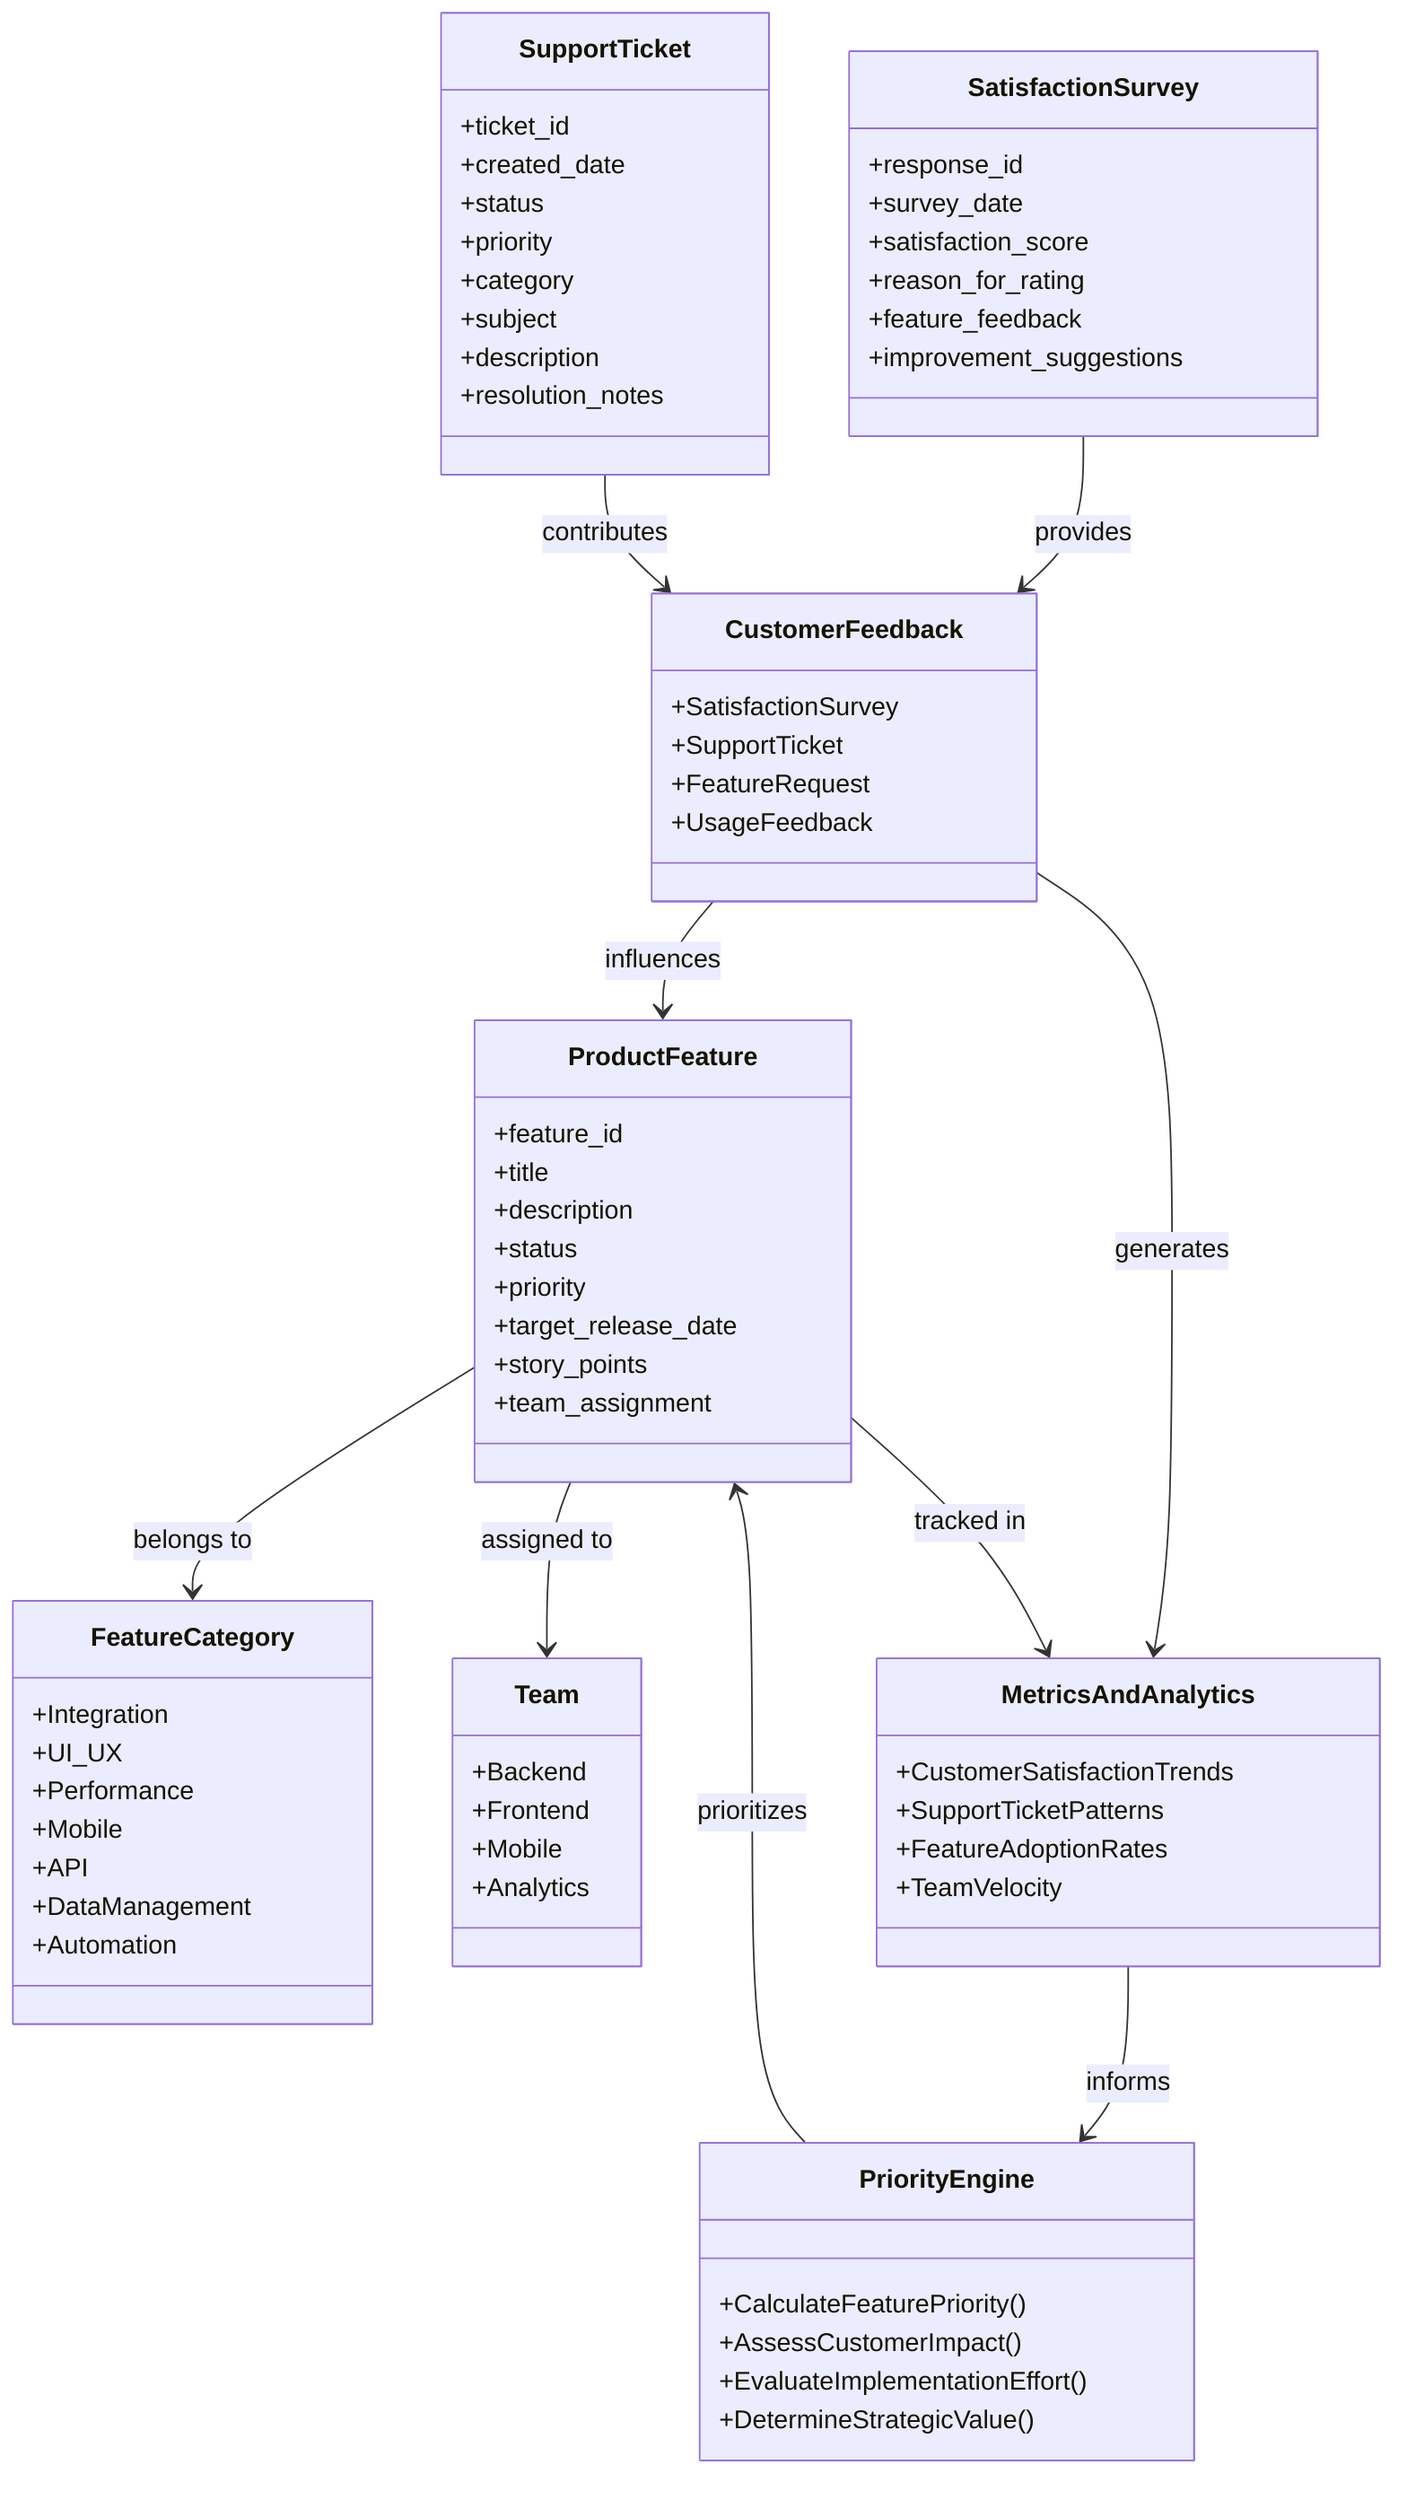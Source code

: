 classDiagram
    class CustomerFeedback {
        +SatisfactionSurvey
        +SupportTicket
        +FeatureRequest
        +UsageFeedback
    }

    class SatisfactionSurvey {
        +response_id
        +survey_date
        +satisfaction_score
        +reason_for_rating
        +feature_feedback
        +improvement_suggestions
    }

    class SupportTicket {
        +ticket_id
        +created_date
        +status
        +priority
        +category
        +subject
        +description
        +resolution_notes
    }

    class ProductFeature {
        +feature_id
        +title
        +description
        +status
        +priority
        +target_release_date
        +story_points
        +team_assignment
    }

    class FeatureCategory {
        +Integration
        +UI_UX
        +Performance
        +Mobile
        +API
        +DataManagement
        +Automation
    }

    class Team {
        +Backend
        +Frontend
        +Mobile
        +Analytics
    }

    class MetricsAndAnalytics {
        +CustomerSatisfactionTrends
        +SupportTicketPatterns
        +FeatureAdoptionRates
        +TeamVelocity
    }

    class PriorityEngine {
        +CalculateFeaturePriority()
        +AssessCustomerImpact()
        +EvaluateImplementationEffort()
        +DetermineStrategicValue()
    }

    CustomerFeedback --> ProductFeature: influences
    SatisfactionSurvey --> CustomerFeedback: provides
    SupportTicket --> CustomerFeedback: contributes
    ProductFeature --> FeatureCategory: belongs to
    ProductFeature --> Team: assigned to
    CustomerFeedback --> MetricsAndAnalytics: generates
    ProductFeature --> MetricsAndAnalytics: tracked in
    MetricsAndAnalytics --> PriorityEngine: informs
    PriorityEngine --> ProductFeature: prioritizes